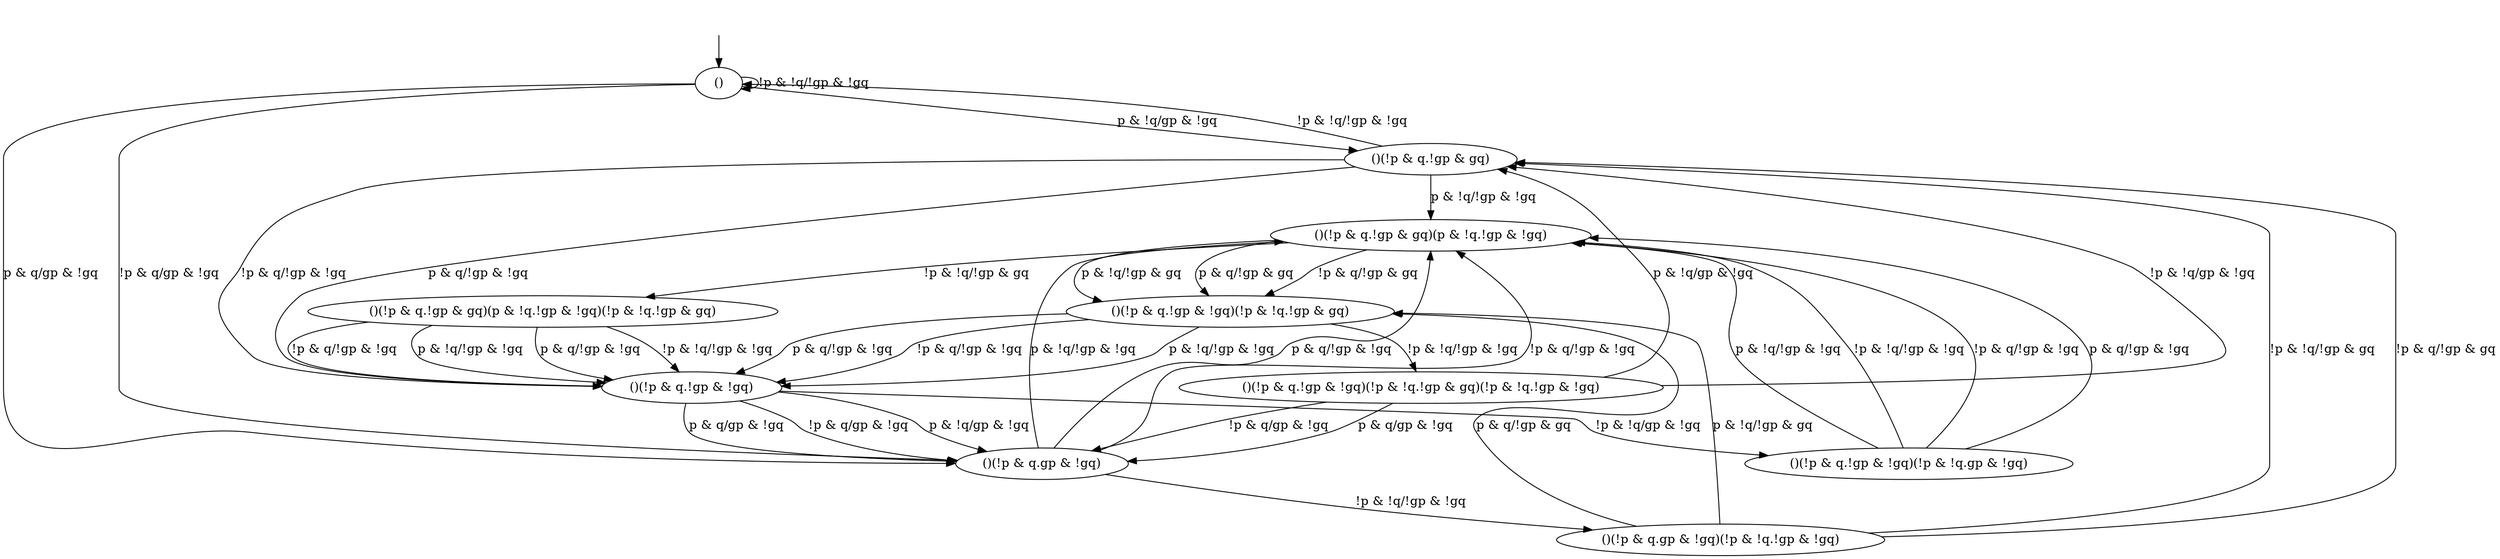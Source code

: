 digraph "examples/ArbitersTwoProcess/example8" {
"()" [label="()"];
"()(!p & q.!gp & gq)" [label="()(!p & q.!gp & gq)"];
"()(!p & q.!gp & !gq)" [label="()(!p & q.!gp & !gq)"];
"()(!p & q.gp & !gq)" [label="()(!p & q.gp & !gq)"];
"()(!p & q.!gp & gq)(p & !q.!gp & !gq)" [label="()(!p & q.!gp & gq)(p & !q.!gp & !gq)"];
"()(!p & q.!gp & !gq)(!p & !q.!gp & gq)" [label="()(!p & q.!gp & !gq)(!p & !q.!gp & gq)"];
"()(!p & q.!gp & !gq)(!p & !q.gp & !gq)" [label="()(!p & q.!gp & !gq)(!p & !q.gp & !gq)"];
"()(!p & q.gp & !gq)(!p & !q.!gp & !gq)" [label="()(!p & q.gp & !gq)(!p & !q.!gp & !gq)"];
"()(!p & q.!gp & gq)(p & !q.!gp & !gq)(!p & !q.!gp & gq)" [label="()(!p & q.!gp & gq)(p & !q.!gp & !gq)(!p & !q.!gp & gq)"];
"()(!p & q.!gp & !gq)(!p & !q.!gp & gq)(!p & !q.!gp & !gq)" [label="()(!p & q.!gp & !gq)(!p & !q.!gp & gq)(!p & !q.!gp & !gq)"];
"()" -> "()"  [label="!p & !q/!gp & !gq"];
"()" -> "()(!p & q.gp & !gq)"  [label="!p & q/gp & !gq"];
"()" -> "()(!p & q.!gp & gq)"  [label="p & !q/gp & !gq"];
"()" -> "()(!p & q.gp & !gq)"  [label="p & q/gp & !gq"];
"()(!p & q.!gp & gq)" -> "()"  [label="!p & !q/!gp & !gq"];
"()(!p & q.!gp & gq)" -> "()(!p & q.!gp & !gq)"  [label="!p & q/!gp & !gq"];
"()(!p & q.!gp & gq)" -> "()(!p & q.!gp & gq)(p & !q.!gp & !gq)"  [label="p & !q/!gp & !gq"];
"()(!p & q.!gp & gq)" -> "()(!p & q.!gp & !gq)"  [label="p & q/!gp & !gq"];
"()(!p & q.!gp & !gq)" -> "()(!p & q.!gp & !gq)(!p & !q.gp & !gq)"  [label="!p & !q/gp & !gq"];
"()(!p & q.!gp & !gq)" -> "()(!p & q.gp & !gq)"  [label="!p & q/gp & !gq"];
"()(!p & q.!gp & !gq)" -> "()(!p & q.gp & !gq)"  [label="p & !q/gp & !gq"];
"()(!p & q.!gp & !gq)" -> "()(!p & q.gp & !gq)"  [label="p & q/gp & !gq"];
"()(!p & q.gp & !gq)" -> "()(!p & q.gp & !gq)(!p & !q.!gp & !gq)"  [label="!p & !q/!gp & !gq"];
"()(!p & q.gp & !gq)" -> "()(!p & q.!gp & gq)(p & !q.!gp & !gq)"  [label="!p & q/!gp & !gq"];
"()(!p & q.gp & !gq)" -> "()(!p & q.!gp & gq)(p & !q.!gp & !gq)"  [label="p & !q/!gp & !gq"];
"()(!p & q.gp & !gq)" -> "()(!p & q.!gp & gq)(p & !q.!gp & !gq)"  [label="p & q/!gp & !gq"];
"()(!p & q.!gp & gq)(p & !q.!gp & !gq)" -> "()(!p & q.!gp & gq)(p & !q.!gp & !gq)(!p & !q.!gp & gq)"  [label="!p & !q/!gp & gq"];
"()(!p & q.!gp & gq)(p & !q.!gp & !gq)" -> "()(!p & q.!gp & !gq)(!p & !q.!gp & gq)"  [label="!p & q/!gp & gq"];
"()(!p & q.!gp & gq)(p & !q.!gp & !gq)" -> "()(!p & q.!gp & !gq)(!p & !q.!gp & gq)"  [label="p & !q/!gp & gq"];
"()(!p & q.!gp & gq)(p & !q.!gp & !gq)" -> "()(!p & q.!gp & !gq)(!p & !q.!gp & gq)"  [label="p & q/!gp & gq"];
"()(!p & q.!gp & !gq)(!p & !q.!gp & gq)" -> "()(!p & q.!gp & !gq)(!p & !q.!gp & gq)(!p & !q.!gp & !gq)"  [label="!p & !q/!gp & !gq"];
"()(!p & q.!gp & !gq)(!p & !q.!gp & gq)" -> "()(!p & q.!gp & !gq)"  [label="!p & q/!gp & !gq"];
"()(!p & q.!gp & !gq)(!p & !q.!gp & gq)" -> "()(!p & q.!gp & !gq)"  [label="p & !q/!gp & !gq"];
"()(!p & q.!gp & !gq)(!p & !q.!gp & gq)" -> "()(!p & q.!gp & !gq)"  [label="p & q/!gp & !gq"];
"()(!p & q.!gp & !gq)(!p & !q.gp & !gq)" -> "()(!p & q.!gp & gq)(p & !q.!gp & !gq)"  [label="!p & !q/!gp & !gq"];
"()(!p & q.!gp & !gq)(!p & !q.gp & !gq)" -> "()(!p & q.!gp & gq)(p & !q.!gp & !gq)"  [label="!p & q/!gp & !gq"];
"()(!p & q.!gp & !gq)(!p & !q.gp & !gq)" -> "()(!p & q.!gp & gq)(p & !q.!gp & !gq)"  [label="p & !q/!gp & !gq"];
"()(!p & q.!gp & !gq)(!p & !q.gp & !gq)" -> "()(!p & q.!gp & gq)(p & !q.!gp & !gq)"  [label="p & q/!gp & !gq"];
"()(!p & q.gp & !gq)(!p & !q.!gp & !gq)" -> "()(!p & q.!gp & gq)"  [label="!p & !q/!gp & gq"];
"()(!p & q.gp & !gq)(!p & !q.!gp & !gq)" -> "()(!p & q.!gp & gq)"  [label="!p & q/!gp & gq"];
"()(!p & q.gp & !gq)(!p & !q.!gp & !gq)" -> "()(!p & q.!gp & !gq)(!p & !q.!gp & gq)"  [label="p & !q/!gp & gq"];
"()(!p & q.gp & !gq)(!p & !q.!gp & !gq)" -> "()(!p & q.!gp & !gq)(!p & !q.!gp & gq)"  [label="p & q/!gp & gq"];
"()(!p & q.!gp & gq)(p & !q.!gp & !gq)(!p & !q.!gp & gq)" -> "()(!p & q.!gp & !gq)"  [label="!p & !q/!gp & !gq"];
"()(!p & q.!gp & gq)(p & !q.!gp & !gq)(!p & !q.!gp & gq)" -> "()(!p & q.!gp & !gq)"  [label="!p & q/!gp & !gq"];
"()(!p & q.!gp & gq)(p & !q.!gp & !gq)(!p & !q.!gp & gq)" -> "()(!p & q.!gp & !gq)"  [label="p & !q/!gp & !gq"];
"()(!p & q.!gp & gq)(p & !q.!gp & !gq)(!p & !q.!gp & gq)" -> "()(!p & q.!gp & !gq)"  [label="p & q/!gp & !gq"];
"()(!p & q.!gp & !gq)(!p & !q.!gp & gq)(!p & !q.!gp & !gq)" -> "()(!p & q.!gp & gq)"  [label="!p & !q/gp & !gq"];
"()(!p & q.!gp & !gq)(!p & !q.!gp & gq)(!p & !q.!gp & !gq)" -> "()(!p & q.gp & !gq)"  [label="!p & q/gp & !gq"];
"()(!p & q.!gp & !gq)(!p & !q.!gp & gq)(!p & !q.!gp & !gq)" -> "()(!p & q.!gp & gq)"  [label="p & !q/gp & !gq"];
"()(!p & q.!gp & !gq)(!p & !q.!gp & gq)(!p & !q.!gp & !gq)" -> "()(!p & q.gp & !gq)"  [label="p & q/gp & !gq"];
__start0 [label="", shape=none];
__start0 -> "()"  [label=""];
}
